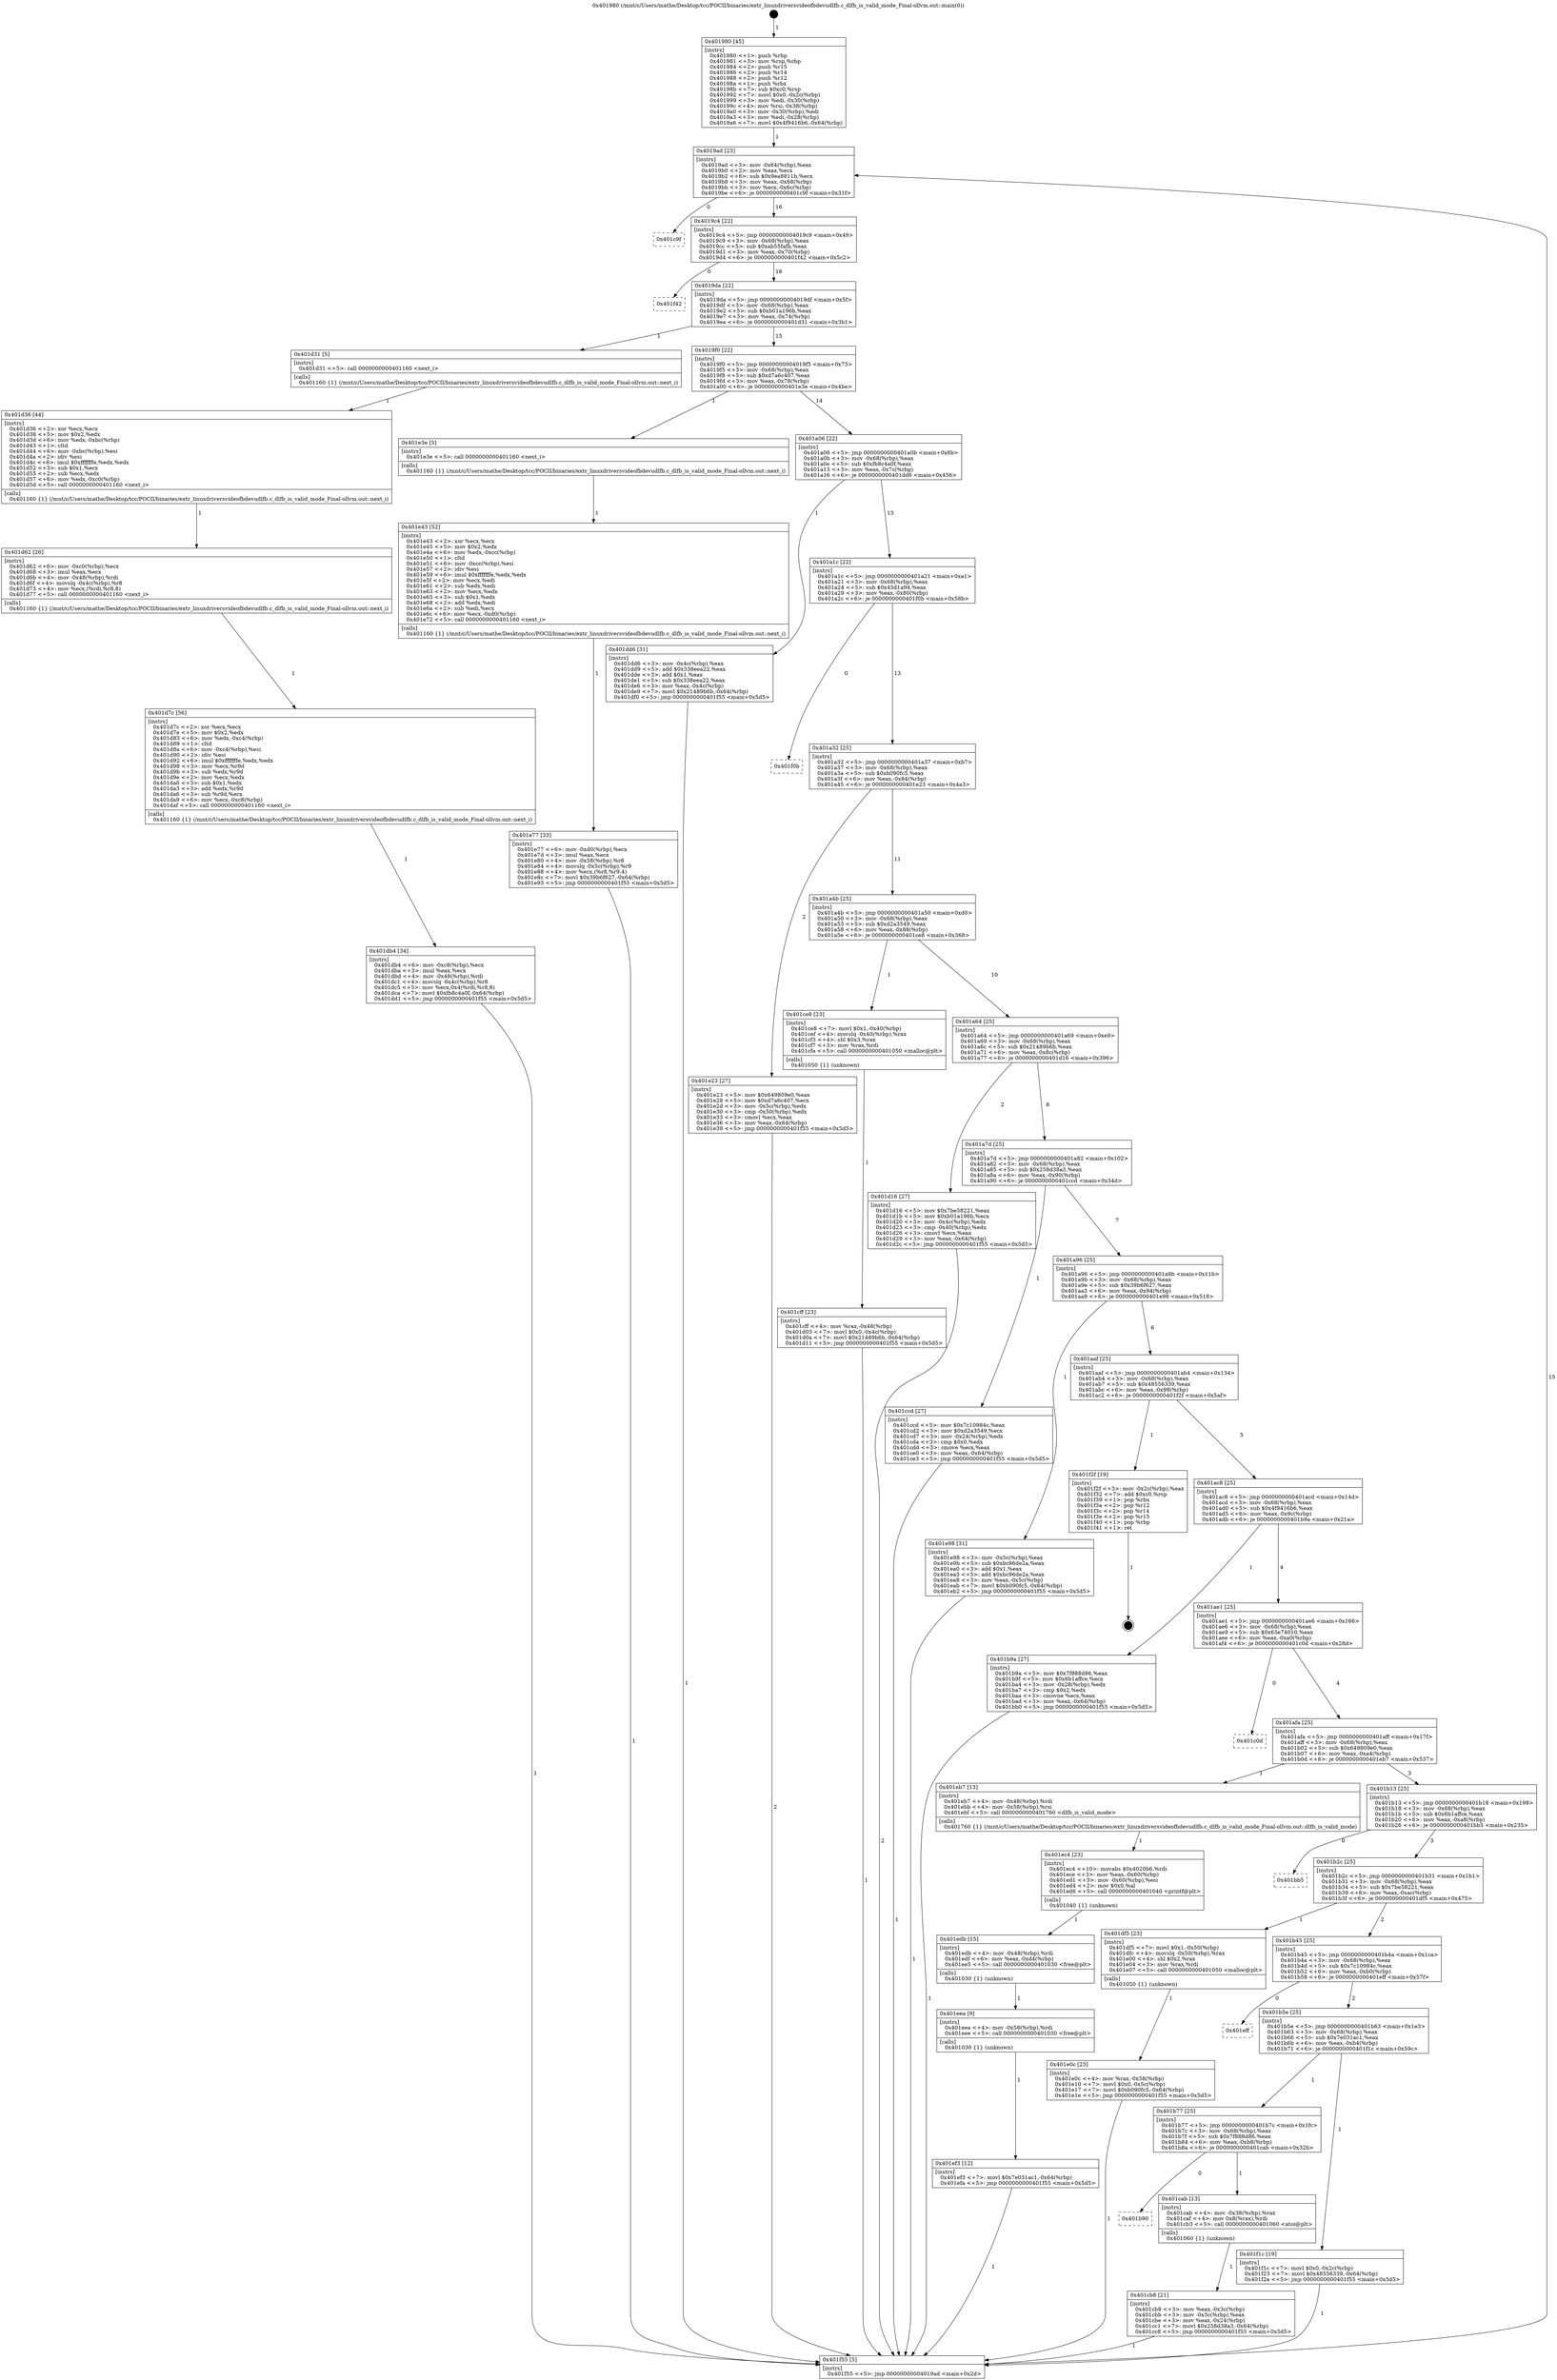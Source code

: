 digraph "0x401980" {
  label = "0x401980 (/mnt/c/Users/mathe/Desktop/tcc/POCII/binaries/extr_linuxdriversvideofbdevudlfb.c_dlfb_is_valid_mode_Final-ollvm.out::main(0))"
  labelloc = "t"
  node[shape=record]

  Entry [label="",width=0.3,height=0.3,shape=circle,fillcolor=black,style=filled]
  "0x4019ad" [label="{
     0x4019ad [23]\l
     | [instrs]\l
     &nbsp;&nbsp;0x4019ad \<+3\>: mov -0x64(%rbp),%eax\l
     &nbsp;&nbsp;0x4019b0 \<+2\>: mov %eax,%ecx\l
     &nbsp;&nbsp;0x4019b2 \<+6\>: sub $0x9ea8811b,%ecx\l
     &nbsp;&nbsp;0x4019b8 \<+3\>: mov %eax,-0x68(%rbp)\l
     &nbsp;&nbsp;0x4019bb \<+3\>: mov %ecx,-0x6c(%rbp)\l
     &nbsp;&nbsp;0x4019be \<+6\>: je 0000000000401c9f \<main+0x31f\>\l
  }"]
  "0x401c9f" [label="{
     0x401c9f\l
  }", style=dashed]
  "0x4019c4" [label="{
     0x4019c4 [22]\l
     | [instrs]\l
     &nbsp;&nbsp;0x4019c4 \<+5\>: jmp 00000000004019c9 \<main+0x49\>\l
     &nbsp;&nbsp;0x4019c9 \<+3\>: mov -0x68(%rbp),%eax\l
     &nbsp;&nbsp;0x4019cc \<+5\>: sub $0xab55fafb,%eax\l
     &nbsp;&nbsp;0x4019d1 \<+3\>: mov %eax,-0x70(%rbp)\l
     &nbsp;&nbsp;0x4019d4 \<+6\>: je 0000000000401f42 \<main+0x5c2\>\l
  }"]
  Exit [label="",width=0.3,height=0.3,shape=circle,fillcolor=black,style=filled,peripheries=2]
  "0x401f42" [label="{
     0x401f42\l
  }", style=dashed]
  "0x4019da" [label="{
     0x4019da [22]\l
     | [instrs]\l
     &nbsp;&nbsp;0x4019da \<+5\>: jmp 00000000004019df \<main+0x5f\>\l
     &nbsp;&nbsp;0x4019df \<+3\>: mov -0x68(%rbp),%eax\l
     &nbsp;&nbsp;0x4019e2 \<+5\>: sub $0xb01a196b,%eax\l
     &nbsp;&nbsp;0x4019e7 \<+3\>: mov %eax,-0x74(%rbp)\l
     &nbsp;&nbsp;0x4019ea \<+6\>: je 0000000000401d31 \<main+0x3b1\>\l
  }"]
  "0x401ef3" [label="{
     0x401ef3 [12]\l
     | [instrs]\l
     &nbsp;&nbsp;0x401ef3 \<+7\>: movl $0x7e031ac1,-0x64(%rbp)\l
     &nbsp;&nbsp;0x401efa \<+5\>: jmp 0000000000401f55 \<main+0x5d5\>\l
  }"]
  "0x401d31" [label="{
     0x401d31 [5]\l
     | [instrs]\l
     &nbsp;&nbsp;0x401d31 \<+5\>: call 0000000000401160 \<next_i\>\l
     | [calls]\l
     &nbsp;&nbsp;0x401160 \{1\} (/mnt/c/Users/mathe/Desktop/tcc/POCII/binaries/extr_linuxdriversvideofbdevudlfb.c_dlfb_is_valid_mode_Final-ollvm.out::next_i)\l
  }"]
  "0x4019f0" [label="{
     0x4019f0 [22]\l
     | [instrs]\l
     &nbsp;&nbsp;0x4019f0 \<+5\>: jmp 00000000004019f5 \<main+0x75\>\l
     &nbsp;&nbsp;0x4019f5 \<+3\>: mov -0x68(%rbp),%eax\l
     &nbsp;&nbsp;0x4019f8 \<+5\>: sub $0xd7a6c407,%eax\l
     &nbsp;&nbsp;0x4019fd \<+3\>: mov %eax,-0x78(%rbp)\l
     &nbsp;&nbsp;0x401a00 \<+6\>: je 0000000000401e3e \<main+0x4be\>\l
  }"]
  "0x401eea" [label="{
     0x401eea [9]\l
     | [instrs]\l
     &nbsp;&nbsp;0x401eea \<+4\>: mov -0x58(%rbp),%rdi\l
     &nbsp;&nbsp;0x401eee \<+5\>: call 0000000000401030 \<free@plt\>\l
     | [calls]\l
     &nbsp;&nbsp;0x401030 \{1\} (unknown)\l
  }"]
  "0x401e3e" [label="{
     0x401e3e [5]\l
     | [instrs]\l
     &nbsp;&nbsp;0x401e3e \<+5\>: call 0000000000401160 \<next_i\>\l
     | [calls]\l
     &nbsp;&nbsp;0x401160 \{1\} (/mnt/c/Users/mathe/Desktop/tcc/POCII/binaries/extr_linuxdriversvideofbdevudlfb.c_dlfb_is_valid_mode_Final-ollvm.out::next_i)\l
  }"]
  "0x401a06" [label="{
     0x401a06 [22]\l
     | [instrs]\l
     &nbsp;&nbsp;0x401a06 \<+5\>: jmp 0000000000401a0b \<main+0x8b\>\l
     &nbsp;&nbsp;0x401a0b \<+3\>: mov -0x68(%rbp),%eax\l
     &nbsp;&nbsp;0x401a0e \<+5\>: sub $0xfb8c4a0f,%eax\l
     &nbsp;&nbsp;0x401a13 \<+3\>: mov %eax,-0x7c(%rbp)\l
     &nbsp;&nbsp;0x401a16 \<+6\>: je 0000000000401dd6 \<main+0x456\>\l
  }"]
  "0x401edb" [label="{
     0x401edb [15]\l
     | [instrs]\l
     &nbsp;&nbsp;0x401edb \<+4\>: mov -0x48(%rbp),%rdi\l
     &nbsp;&nbsp;0x401edf \<+6\>: mov %eax,-0xd4(%rbp)\l
     &nbsp;&nbsp;0x401ee5 \<+5\>: call 0000000000401030 \<free@plt\>\l
     | [calls]\l
     &nbsp;&nbsp;0x401030 \{1\} (unknown)\l
  }"]
  "0x401dd6" [label="{
     0x401dd6 [31]\l
     | [instrs]\l
     &nbsp;&nbsp;0x401dd6 \<+3\>: mov -0x4c(%rbp),%eax\l
     &nbsp;&nbsp;0x401dd9 \<+5\>: add $0x338eea22,%eax\l
     &nbsp;&nbsp;0x401dde \<+3\>: add $0x1,%eax\l
     &nbsp;&nbsp;0x401de1 \<+5\>: sub $0x338eea22,%eax\l
     &nbsp;&nbsp;0x401de6 \<+3\>: mov %eax,-0x4c(%rbp)\l
     &nbsp;&nbsp;0x401de9 \<+7\>: movl $0x21489b6b,-0x64(%rbp)\l
     &nbsp;&nbsp;0x401df0 \<+5\>: jmp 0000000000401f55 \<main+0x5d5\>\l
  }"]
  "0x401a1c" [label="{
     0x401a1c [22]\l
     | [instrs]\l
     &nbsp;&nbsp;0x401a1c \<+5\>: jmp 0000000000401a21 \<main+0xa1\>\l
     &nbsp;&nbsp;0x401a21 \<+3\>: mov -0x68(%rbp),%eax\l
     &nbsp;&nbsp;0x401a24 \<+5\>: sub $0x45d1a94,%eax\l
     &nbsp;&nbsp;0x401a29 \<+3\>: mov %eax,-0x80(%rbp)\l
     &nbsp;&nbsp;0x401a2c \<+6\>: je 0000000000401f0b \<main+0x58b\>\l
  }"]
  "0x401ec4" [label="{
     0x401ec4 [23]\l
     | [instrs]\l
     &nbsp;&nbsp;0x401ec4 \<+10\>: movabs $0x4020b6,%rdi\l
     &nbsp;&nbsp;0x401ece \<+3\>: mov %eax,-0x60(%rbp)\l
     &nbsp;&nbsp;0x401ed1 \<+3\>: mov -0x60(%rbp),%esi\l
     &nbsp;&nbsp;0x401ed4 \<+2\>: mov $0x0,%al\l
     &nbsp;&nbsp;0x401ed6 \<+5\>: call 0000000000401040 \<printf@plt\>\l
     | [calls]\l
     &nbsp;&nbsp;0x401040 \{1\} (unknown)\l
  }"]
  "0x401f0b" [label="{
     0x401f0b\l
  }", style=dashed]
  "0x401a32" [label="{
     0x401a32 [25]\l
     | [instrs]\l
     &nbsp;&nbsp;0x401a32 \<+5\>: jmp 0000000000401a37 \<main+0xb7\>\l
     &nbsp;&nbsp;0x401a37 \<+3\>: mov -0x68(%rbp),%eax\l
     &nbsp;&nbsp;0x401a3a \<+5\>: sub $0xb090fc5,%eax\l
     &nbsp;&nbsp;0x401a3f \<+6\>: mov %eax,-0x84(%rbp)\l
     &nbsp;&nbsp;0x401a45 \<+6\>: je 0000000000401e23 \<main+0x4a3\>\l
  }"]
  "0x401e77" [label="{
     0x401e77 [33]\l
     | [instrs]\l
     &nbsp;&nbsp;0x401e77 \<+6\>: mov -0xd0(%rbp),%ecx\l
     &nbsp;&nbsp;0x401e7d \<+3\>: imul %eax,%ecx\l
     &nbsp;&nbsp;0x401e80 \<+4\>: mov -0x58(%rbp),%r8\l
     &nbsp;&nbsp;0x401e84 \<+4\>: movslq -0x5c(%rbp),%r9\l
     &nbsp;&nbsp;0x401e88 \<+4\>: mov %ecx,(%r8,%r9,4)\l
     &nbsp;&nbsp;0x401e8c \<+7\>: movl $0x39b6f627,-0x64(%rbp)\l
     &nbsp;&nbsp;0x401e93 \<+5\>: jmp 0000000000401f55 \<main+0x5d5\>\l
  }"]
  "0x401e23" [label="{
     0x401e23 [27]\l
     | [instrs]\l
     &nbsp;&nbsp;0x401e23 \<+5\>: mov $0x649809e0,%eax\l
     &nbsp;&nbsp;0x401e28 \<+5\>: mov $0xd7a6c407,%ecx\l
     &nbsp;&nbsp;0x401e2d \<+3\>: mov -0x5c(%rbp),%edx\l
     &nbsp;&nbsp;0x401e30 \<+3\>: cmp -0x50(%rbp),%edx\l
     &nbsp;&nbsp;0x401e33 \<+3\>: cmovl %ecx,%eax\l
     &nbsp;&nbsp;0x401e36 \<+3\>: mov %eax,-0x64(%rbp)\l
     &nbsp;&nbsp;0x401e39 \<+5\>: jmp 0000000000401f55 \<main+0x5d5\>\l
  }"]
  "0x401a4b" [label="{
     0x401a4b [25]\l
     | [instrs]\l
     &nbsp;&nbsp;0x401a4b \<+5\>: jmp 0000000000401a50 \<main+0xd0\>\l
     &nbsp;&nbsp;0x401a50 \<+3\>: mov -0x68(%rbp),%eax\l
     &nbsp;&nbsp;0x401a53 \<+5\>: sub $0xd2a3549,%eax\l
     &nbsp;&nbsp;0x401a58 \<+6\>: mov %eax,-0x88(%rbp)\l
     &nbsp;&nbsp;0x401a5e \<+6\>: je 0000000000401ce8 \<main+0x368\>\l
  }"]
  "0x401e43" [label="{
     0x401e43 [52]\l
     | [instrs]\l
     &nbsp;&nbsp;0x401e43 \<+2\>: xor %ecx,%ecx\l
     &nbsp;&nbsp;0x401e45 \<+5\>: mov $0x2,%edx\l
     &nbsp;&nbsp;0x401e4a \<+6\>: mov %edx,-0xcc(%rbp)\l
     &nbsp;&nbsp;0x401e50 \<+1\>: cltd\l
     &nbsp;&nbsp;0x401e51 \<+6\>: mov -0xcc(%rbp),%esi\l
     &nbsp;&nbsp;0x401e57 \<+2\>: idiv %esi\l
     &nbsp;&nbsp;0x401e59 \<+6\>: imul $0xfffffffe,%edx,%edx\l
     &nbsp;&nbsp;0x401e5f \<+2\>: mov %ecx,%edi\l
     &nbsp;&nbsp;0x401e61 \<+2\>: sub %edx,%edi\l
     &nbsp;&nbsp;0x401e63 \<+2\>: mov %ecx,%edx\l
     &nbsp;&nbsp;0x401e65 \<+3\>: sub $0x1,%edx\l
     &nbsp;&nbsp;0x401e68 \<+2\>: add %edx,%edi\l
     &nbsp;&nbsp;0x401e6a \<+2\>: sub %edi,%ecx\l
     &nbsp;&nbsp;0x401e6c \<+6\>: mov %ecx,-0xd0(%rbp)\l
     &nbsp;&nbsp;0x401e72 \<+5\>: call 0000000000401160 \<next_i\>\l
     | [calls]\l
     &nbsp;&nbsp;0x401160 \{1\} (/mnt/c/Users/mathe/Desktop/tcc/POCII/binaries/extr_linuxdriversvideofbdevudlfb.c_dlfb_is_valid_mode_Final-ollvm.out::next_i)\l
  }"]
  "0x401ce8" [label="{
     0x401ce8 [23]\l
     | [instrs]\l
     &nbsp;&nbsp;0x401ce8 \<+7\>: movl $0x1,-0x40(%rbp)\l
     &nbsp;&nbsp;0x401cef \<+4\>: movslq -0x40(%rbp),%rax\l
     &nbsp;&nbsp;0x401cf3 \<+4\>: shl $0x3,%rax\l
     &nbsp;&nbsp;0x401cf7 \<+3\>: mov %rax,%rdi\l
     &nbsp;&nbsp;0x401cfa \<+5\>: call 0000000000401050 \<malloc@plt\>\l
     | [calls]\l
     &nbsp;&nbsp;0x401050 \{1\} (unknown)\l
  }"]
  "0x401a64" [label="{
     0x401a64 [25]\l
     | [instrs]\l
     &nbsp;&nbsp;0x401a64 \<+5\>: jmp 0000000000401a69 \<main+0xe9\>\l
     &nbsp;&nbsp;0x401a69 \<+3\>: mov -0x68(%rbp),%eax\l
     &nbsp;&nbsp;0x401a6c \<+5\>: sub $0x21489b6b,%eax\l
     &nbsp;&nbsp;0x401a71 \<+6\>: mov %eax,-0x8c(%rbp)\l
     &nbsp;&nbsp;0x401a77 \<+6\>: je 0000000000401d16 \<main+0x396\>\l
  }"]
  "0x401e0c" [label="{
     0x401e0c [23]\l
     | [instrs]\l
     &nbsp;&nbsp;0x401e0c \<+4\>: mov %rax,-0x58(%rbp)\l
     &nbsp;&nbsp;0x401e10 \<+7\>: movl $0x0,-0x5c(%rbp)\l
     &nbsp;&nbsp;0x401e17 \<+7\>: movl $0xb090fc5,-0x64(%rbp)\l
     &nbsp;&nbsp;0x401e1e \<+5\>: jmp 0000000000401f55 \<main+0x5d5\>\l
  }"]
  "0x401d16" [label="{
     0x401d16 [27]\l
     | [instrs]\l
     &nbsp;&nbsp;0x401d16 \<+5\>: mov $0x7be58221,%eax\l
     &nbsp;&nbsp;0x401d1b \<+5\>: mov $0xb01a196b,%ecx\l
     &nbsp;&nbsp;0x401d20 \<+3\>: mov -0x4c(%rbp),%edx\l
     &nbsp;&nbsp;0x401d23 \<+3\>: cmp -0x40(%rbp),%edx\l
     &nbsp;&nbsp;0x401d26 \<+3\>: cmovl %ecx,%eax\l
     &nbsp;&nbsp;0x401d29 \<+3\>: mov %eax,-0x64(%rbp)\l
     &nbsp;&nbsp;0x401d2c \<+5\>: jmp 0000000000401f55 \<main+0x5d5\>\l
  }"]
  "0x401a7d" [label="{
     0x401a7d [25]\l
     | [instrs]\l
     &nbsp;&nbsp;0x401a7d \<+5\>: jmp 0000000000401a82 \<main+0x102\>\l
     &nbsp;&nbsp;0x401a82 \<+3\>: mov -0x68(%rbp),%eax\l
     &nbsp;&nbsp;0x401a85 \<+5\>: sub $0x258d38a3,%eax\l
     &nbsp;&nbsp;0x401a8a \<+6\>: mov %eax,-0x90(%rbp)\l
     &nbsp;&nbsp;0x401a90 \<+6\>: je 0000000000401ccd \<main+0x34d\>\l
  }"]
  "0x401db4" [label="{
     0x401db4 [34]\l
     | [instrs]\l
     &nbsp;&nbsp;0x401db4 \<+6\>: mov -0xc8(%rbp),%ecx\l
     &nbsp;&nbsp;0x401dba \<+3\>: imul %eax,%ecx\l
     &nbsp;&nbsp;0x401dbd \<+4\>: mov -0x48(%rbp),%rdi\l
     &nbsp;&nbsp;0x401dc1 \<+4\>: movslq -0x4c(%rbp),%r8\l
     &nbsp;&nbsp;0x401dc5 \<+5\>: mov %ecx,0x4(%rdi,%r8,8)\l
     &nbsp;&nbsp;0x401dca \<+7\>: movl $0xfb8c4a0f,-0x64(%rbp)\l
     &nbsp;&nbsp;0x401dd1 \<+5\>: jmp 0000000000401f55 \<main+0x5d5\>\l
  }"]
  "0x401ccd" [label="{
     0x401ccd [27]\l
     | [instrs]\l
     &nbsp;&nbsp;0x401ccd \<+5\>: mov $0x7c10984c,%eax\l
     &nbsp;&nbsp;0x401cd2 \<+5\>: mov $0xd2a3549,%ecx\l
     &nbsp;&nbsp;0x401cd7 \<+3\>: mov -0x24(%rbp),%edx\l
     &nbsp;&nbsp;0x401cda \<+3\>: cmp $0x0,%edx\l
     &nbsp;&nbsp;0x401cdd \<+3\>: cmove %ecx,%eax\l
     &nbsp;&nbsp;0x401ce0 \<+3\>: mov %eax,-0x64(%rbp)\l
     &nbsp;&nbsp;0x401ce3 \<+5\>: jmp 0000000000401f55 \<main+0x5d5\>\l
  }"]
  "0x401a96" [label="{
     0x401a96 [25]\l
     | [instrs]\l
     &nbsp;&nbsp;0x401a96 \<+5\>: jmp 0000000000401a9b \<main+0x11b\>\l
     &nbsp;&nbsp;0x401a9b \<+3\>: mov -0x68(%rbp),%eax\l
     &nbsp;&nbsp;0x401a9e \<+5\>: sub $0x39b6f627,%eax\l
     &nbsp;&nbsp;0x401aa3 \<+6\>: mov %eax,-0x94(%rbp)\l
     &nbsp;&nbsp;0x401aa9 \<+6\>: je 0000000000401e98 \<main+0x518\>\l
  }"]
  "0x401d7c" [label="{
     0x401d7c [56]\l
     | [instrs]\l
     &nbsp;&nbsp;0x401d7c \<+2\>: xor %ecx,%ecx\l
     &nbsp;&nbsp;0x401d7e \<+5\>: mov $0x2,%edx\l
     &nbsp;&nbsp;0x401d83 \<+6\>: mov %edx,-0xc4(%rbp)\l
     &nbsp;&nbsp;0x401d89 \<+1\>: cltd\l
     &nbsp;&nbsp;0x401d8a \<+6\>: mov -0xc4(%rbp),%esi\l
     &nbsp;&nbsp;0x401d90 \<+2\>: idiv %esi\l
     &nbsp;&nbsp;0x401d92 \<+6\>: imul $0xfffffffe,%edx,%edx\l
     &nbsp;&nbsp;0x401d98 \<+3\>: mov %ecx,%r9d\l
     &nbsp;&nbsp;0x401d9b \<+3\>: sub %edx,%r9d\l
     &nbsp;&nbsp;0x401d9e \<+2\>: mov %ecx,%edx\l
     &nbsp;&nbsp;0x401da0 \<+3\>: sub $0x1,%edx\l
     &nbsp;&nbsp;0x401da3 \<+3\>: add %edx,%r9d\l
     &nbsp;&nbsp;0x401da6 \<+3\>: sub %r9d,%ecx\l
     &nbsp;&nbsp;0x401da9 \<+6\>: mov %ecx,-0xc8(%rbp)\l
     &nbsp;&nbsp;0x401daf \<+5\>: call 0000000000401160 \<next_i\>\l
     | [calls]\l
     &nbsp;&nbsp;0x401160 \{1\} (/mnt/c/Users/mathe/Desktop/tcc/POCII/binaries/extr_linuxdriversvideofbdevudlfb.c_dlfb_is_valid_mode_Final-ollvm.out::next_i)\l
  }"]
  "0x401e98" [label="{
     0x401e98 [31]\l
     | [instrs]\l
     &nbsp;&nbsp;0x401e98 \<+3\>: mov -0x5c(%rbp),%eax\l
     &nbsp;&nbsp;0x401e9b \<+5\>: sub $0xbc96de2a,%eax\l
     &nbsp;&nbsp;0x401ea0 \<+3\>: add $0x1,%eax\l
     &nbsp;&nbsp;0x401ea3 \<+5\>: add $0xbc96de2a,%eax\l
     &nbsp;&nbsp;0x401ea8 \<+3\>: mov %eax,-0x5c(%rbp)\l
     &nbsp;&nbsp;0x401eab \<+7\>: movl $0xb090fc5,-0x64(%rbp)\l
     &nbsp;&nbsp;0x401eb2 \<+5\>: jmp 0000000000401f55 \<main+0x5d5\>\l
  }"]
  "0x401aaf" [label="{
     0x401aaf [25]\l
     | [instrs]\l
     &nbsp;&nbsp;0x401aaf \<+5\>: jmp 0000000000401ab4 \<main+0x134\>\l
     &nbsp;&nbsp;0x401ab4 \<+3\>: mov -0x68(%rbp),%eax\l
     &nbsp;&nbsp;0x401ab7 \<+5\>: sub $0x48556339,%eax\l
     &nbsp;&nbsp;0x401abc \<+6\>: mov %eax,-0x98(%rbp)\l
     &nbsp;&nbsp;0x401ac2 \<+6\>: je 0000000000401f2f \<main+0x5af\>\l
  }"]
  "0x401d62" [label="{
     0x401d62 [26]\l
     | [instrs]\l
     &nbsp;&nbsp;0x401d62 \<+6\>: mov -0xc0(%rbp),%ecx\l
     &nbsp;&nbsp;0x401d68 \<+3\>: imul %eax,%ecx\l
     &nbsp;&nbsp;0x401d6b \<+4\>: mov -0x48(%rbp),%rdi\l
     &nbsp;&nbsp;0x401d6f \<+4\>: movslq -0x4c(%rbp),%r8\l
     &nbsp;&nbsp;0x401d73 \<+4\>: mov %ecx,(%rdi,%r8,8)\l
     &nbsp;&nbsp;0x401d77 \<+5\>: call 0000000000401160 \<next_i\>\l
     | [calls]\l
     &nbsp;&nbsp;0x401160 \{1\} (/mnt/c/Users/mathe/Desktop/tcc/POCII/binaries/extr_linuxdriversvideofbdevudlfb.c_dlfb_is_valid_mode_Final-ollvm.out::next_i)\l
  }"]
  "0x401f2f" [label="{
     0x401f2f [19]\l
     | [instrs]\l
     &nbsp;&nbsp;0x401f2f \<+3\>: mov -0x2c(%rbp),%eax\l
     &nbsp;&nbsp;0x401f32 \<+7\>: add $0xc0,%rsp\l
     &nbsp;&nbsp;0x401f39 \<+1\>: pop %rbx\l
     &nbsp;&nbsp;0x401f3a \<+2\>: pop %r12\l
     &nbsp;&nbsp;0x401f3c \<+2\>: pop %r14\l
     &nbsp;&nbsp;0x401f3e \<+2\>: pop %r15\l
     &nbsp;&nbsp;0x401f40 \<+1\>: pop %rbp\l
     &nbsp;&nbsp;0x401f41 \<+1\>: ret\l
  }"]
  "0x401ac8" [label="{
     0x401ac8 [25]\l
     | [instrs]\l
     &nbsp;&nbsp;0x401ac8 \<+5\>: jmp 0000000000401acd \<main+0x14d\>\l
     &nbsp;&nbsp;0x401acd \<+3\>: mov -0x68(%rbp),%eax\l
     &nbsp;&nbsp;0x401ad0 \<+5\>: sub $0x4f9416b6,%eax\l
     &nbsp;&nbsp;0x401ad5 \<+6\>: mov %eax,-0x9c(%rbp)\l
     &nbsp;&nbsp;0x401adb \<+6\>: je 0000000000401b9a \<main+0x21a\>\l
  }"]
  "0x401d36" [label="{
     0x401d36 [44]\l
     | [instrs]\l
     &nbsp;&nbsp;0x401d36 \<+2\>: xor %ecx,%ecx\l
     &nbsp;&nbsp;0x401d38 \<+5\>: mov $0x2,%edx\l
     &nbsp;&nbsp;0x401d3d \<+6\>: mov %edx,-0xbc(%rbp)\l
     &nbsp;&nbsp;0x401d43 \<+1\>: cltd\l
     &nbsp;&nbsp;0x401d44 \<+6\>: mov -0xbc(%rbp),%esi\l
     &nbsp;&nbsp;0x401d4a \<+2\>: idiv %esi\l
     &nbsp;&nbsp;0x401d4c \<+6\>: imul $0xfffffffe,%edx,%edx\l
     &nbsp;&nbsp;0x401d52 \<+3\>: sub $0x1,%ecx\l
     &nbsp;&nbsp;0x401d55 \<+2\>: sub %ecx,%edx\l
     &nbsp;&nbsp;0x401d57 \<+6\>: mov %edx,-0xc0(%rbp)\l
     &nbsp;&nbsp;0x401d5d \<+5\>: call 0000000000401160 \<next_i\>\l
     | [calls]\l
     &nbsp;&nbsp;0x401160 \{1\} (/mnt/c/Users/mathe/Desktop/tcc/POCII/binaries/extr_linuxdriversvideofbdevudlfb.c_dlfb_is_valid_mode_Final-ollvm.out::next_i)\l
  }"]
  "0x401b9a" [label="{
     0x401b9a [27]\l
     | [instrs]\l
     &nbsp;&nbsp;0x401b9a \<+5\>: mov $0x7f888d86,%eax\l
     &nbsp;&nbsp;0x401b9f \<+5\>: mov $0x6b1affce,%ecx\l
     &nbsp;&nbsp;0x401ba4 \<+3\>: mov -0x28(%rbp),%edx\l
     &nbsp;&nbsp;0x401ba7 \<+3\>: cmp $0x2,%edx\l
     &nbsp;&nbsp;0x401baa \<+3\>: cmovne %ecx,%eax\l
     &nbsp;&nbsp;0x401bad \<+3\>: mov %eax,-0x64(%rbp)\l
     &nbsp;&nbsp;0x401bb0 \<+5\>: jmp 0000000000401f55 \<main+0x5d5\>\l
  }"]
  "0x401ae1" [label="{
     0x401ae1 [25]\l
     | [instrs]\l
     &nbsp;&nbsp;0x401ae1 \<+5\>: jmp 0000000000401ae6 \<main+0x166\>\l
     &nbsp;&nbsp;0x401ae6 \<+3\>: mov -0x68(%rbp),%eax\l
     &nbsp;&nbsp;0x401ae9 \<+5\>: sub $0x63e74010,%eax\l
     &nbsp;&nbsp;0x401aee \<+6\>: mov %eax,-0xa0(%rbp)\l
     &nbsp;&nbsp;0x401af4 \<+6\>: je 0000000000401c0d \<main+0x28d\>\l
  }"]
  "0x401f55" [label="{
     0x401f55 [5]\l
     | [instrs]\l
     &nbsp;&nbsp;0x401f55 \<+5\>: jmp 00000000004019ad \<main+0x2d\>\l
  }"]
  "0x401980" [label="{
     0x401980 [45]\l
     | [instrs]\l
     &nbsp;&nbsp;0x401980 \<+1\>: push %rbp\l
     &nbsp;&nbsp;0x401981 \<+3\>: mov %rsp,%rbp\l
     &nbsp;&nbsp;0x401984 \<+2\>: push %r15\l
     &nbsp;&nbsp;0x401986 \<+2\>: push %r14\l
     &nbsp;&nbsp;0x401988 \<+2\>: push %r12\l
     &nbsp;&nbsp;0x40198a \<+1\>: push %rbx\l
     &nbsp;&nbsp;0x40198b \<+7\>: sub $0xc0,%rsp\l
     &nbsp;&nbsp;0x401992 \<+7\>: movl $0x0,-0x2c(%rbp)\l
     &nbsp;&nbsp;0x401999 \<+3\>: mov %edi,-0x30(%rbp)\l
     &nbsp;&nbsp;0x40199c \<+4\>: mov %rsi,-0x38(%rbp)\l
     &nbsp;&nbsp;0x4019a0 \<+3\>: mov -0x30(%rbp),%edi\l
     &nbsp;&nbsp;0x4019a3 \<+3\>: mov %edi,-0x28(%rbp)\l
     &nbsp;&nbsp;0x4019a6 \<+7\>: movl $0x4f9416b6,-0x64(%rbp)\l
  }"]
  "0x401cff" [label="{
     0x401cff [23]\l
     | [instrs]\l
     &nbsp;&nbsp;0x401cff \<+4\>: mov %rax,-0x48(%rbp)\l
     &nbsp;&nbsp;0x401d03 \<+7\>: movl $0x0,-0x4c(%rbp)\l
     &nbsp;&nbsp;0x401d0a \<+7\>: movl $0x21489b6b,-0x64(%rbp)\l
     &nbsp;&nbsp;0x401d11 \<+5\>: jmp 0000000000401f55 \<main+0x5d5\>\l
  }"]
  "0x401c0d" [label="{
     0x401c0d\l
  }", style=dashed]
  "0x401afa" [label="{
     0x401afa [25]\l
     | [instrs]\l
     &nbsp;&nbsp;0x401afa \<+5\>: jmp 0000000000401aff \<main+0x17f\>\l
     &nbsp;&nbsp;0x401aff \<+3\>: mov -0x68(%rbp),%eax\l
     &nbsp;&nbsp;0x401b02 \<+5\>: sub $0x649809e0,%eax\l
     &nbsp;&nbsp;0x401b07 \<+6\>: mov %eax,-0xa4(%rbp)\l
     &nbsp;&nbsp;0x401b0d \<+6\>: je 0000000000401eb7 \<main+0x537\>\l
  }"]
  "0x401cb8" [label="{
     0x401cb8 [21]\l
     | [instrs]\l
     &nbsp;&nbsp;0x401cb8 \<+3\>: mov %eax,-0x3c(%rbp)\l
     &nbsp;&nbsp;0x401cbb \<+3\>: mov -0x3c(%rbp),%eax\l
     &nbsp;&nbsp;0x401cbe \<+3\>: mov %eax,-0x24(%rbp)\l
     &nbsp;&nbsp;0x401cc1 \<+7\>: movl $0x258d38a3,-0x64(%rbp)\l
     &nbsp;&nbsp;0x401cc8 \<+5\>: jmp 0000000000401f55 \<main+0x5d5\>\l
  }"]
  "0x401eb7" [label="{
     0x401eb7 [13]\l
     | [instrs]\l
     &nbsp;&nbsp;0x401eb7 \<+4\>: mov -0x48(%rbp),%rdi\l
     &nbsp;&nbsp;0x401ebb \<+4\>: mov -0x58(%rbp),%rsi\l
     &nbsp;&nbsp;0x401ebf \<+5\>: call 0000000000401760 \<dlfb_is_valid_mode\>\l
     | [calls]\l
     &nbsp;&nbsp;0x401760 \{1\} (/mnt/c/Users/mathe/Desktop/tcc/POCII/binaries/extr_linuxdriversvideofbdevudlfb.c_dlfb_is_valid_mode_Final-ollvm.out::dlfb_is_valid_mode)\l
  }"]
  "0x401b13" [label="{
     0x401b13 [25]\l
     | [instrs]\l
     &nbsp;&nbsp;0x401b13 \<+5\>: jmp 0000000000401b18 \<main+0x198\>\l
     &nbsp;&nbsp;0x401b18 \<+3\>: mov -0x68(%rbp),%eax\l
     &nbsp;&nbsp;0x401b1b \<+5\>: sub $0x6b1affce,%eax\l
     &nbsp;&nbsp;0x401b20 \<+6\>: mov %eax,-0xa8(%rbp)\l
     &nbsp;&nbsp;0x401b26 \<+6\>: je 0000000000401bb5 \<main+0x235\>\l
  }"]
  "0x401b90" [label="{
     0x401b90\l
  }", style=dashed]
  "0x401bb5" [label="{
     0x401bb5\l
  }", style=dashed]
  "0x401b2c" [label="{
     0x401b2c [25]\l
     | [instrs]\l
     &nbsp;&nbsp;0x401b2c \<+5\>: jmp 0000000000401b31 \<main+0x1b1\>\l
     &nbsp;&nbsp;0x401b31 \<+3\>: mov -0x68(%rbp),%eax\l
     &nbsp;&nbsp;0x401b34 \<+5\>: sub $0x7be58221,%eax\l
     &nbsp;&nbsp;0x401b39 \<+6\>: mov %eax,-0xac(%rbp)\l
     &nbsp;&nbsp;0x401b3f \<+6\>: je 0000000000401df5 \<main+0x475\>\l
  }"]
  "0x401cab" [label="{
     0x401cab [13]\l
     | [instrs]\l
     &nbsp;&nbsp;0x401cab \<+4\>: mov -0x38(%rbp),%rax\l
     &nbsp;&nbsp;0x401caf \<+4\>: mov 0x8(%rax),%rdi\l
     &nbsp;&nbsp;0x401cb3 \<+5\>: call 0000000000401060 \<atoi@plt\>\l
     | [calls]\l
     &nbsp;&nbsp;0x401060 \{1\} (unknown)\l
  }"]
  "0x401df5" [label="{
     0x401df5 [23]\l
     | [instrs]\l
     &nbsp;&nbsp;0x401df5 \<+7\>: movl $0x1,-0x50(%rbp)\l
     &nbsp;&nbsp;0x401dfc \<+4\>: movslq -0x50(%rbp),%rax\l
     &nbsp;&nbsp;0x401e00 \<+4\>: shl $0x2,%rax\l
     &nbsp;&nbsp;0x401e04 \<+3\>: mov %rax,%rdi\l
     &nbsp;&nbsp;0x401e07 \<+5\>: call 0000000000401050 \<malloc@plt\>\l
     | [calls]\l
     &nbsp;&nbsp;0x401050 \{1\} (unknown)\l
  }"]
  "0x401b45" [label="{
     0x401b45 [25]\l
     | [instrs]\l
     &nbsp;&nbsp;0x401b45 \<+5\>: jmp 0000000000401b4a \<main+0x1ca\>\l
     &nbsp;&nbsp;0x401b4a \<+3\>: mov -0x68(%rbp),%eax\l
     &nbsp;&nbsp;0x401b4d \<+5\>: sub $0x7c10984c,%eax\l
     &nbsp;&nbsp;0x401b52 \<+6\>: mov %eax,-0xb0(%rbp)\l
     &nbsp;&nbsp;0x401b58 \<+6\>: je 0000000000401eff \<main+0x57f\>\l
  }"]
  "0x401b77" [label="{
     0x401b77 [25]\l
     | [instrs]\l
     &nbsp;&nbsp;0x401b77 \<+5\>: jmp 0000000000401b7c \<main+0x1fc\>\l
     &nbsp;&nbsp;0x401b7c \<+3\>: mov -0x68(%rbp),%eax\l
     &nbsp;&nbsp;0x401b7f \<+5\>: sub $0x7f888d86,%eax\l
     &nbsp;&nbsp;0x401b84 \<+6\>: mov %eax,-0xb8(%rbp)\l
     &nbsp;&nbsp;0x401b8a \<+6\>: je 0000000000401cab \<main+0x32b\>\l
  }"]
  "0x401eff" [label="{
     0x401eff\l
  }", style=dashed]
  "0x401b5e" [label="{
     0x401b5e [25]\l
     | [instrs]\l
     &nbsp;&nbsp;0x401b5e \<+5\>: jmp 0000000000401b63 \<main+0x1e3\>\l
     &nbsp;&nbsp;0x401b63 \<+3\>: mov -0x68(%rbp),%eax\l
     &nbsp;&nbsp;0x401b66 \<+5\>: sub $0x7e031ac1,%eax\l
     &nbsp;&nbsp;0x401b6b \<+6\>: mov %eax,-0xb4(%rbp)\l
     &nbsp;&nbsp;0x401b71 \<+6\>: je 0000000000401f1c \<main+0x59c\>\l
  }"]
  "0x401f1c" [label="{
     0x401f1c [19]\l
     | [instrs]\l
     &nbsp;&nbsp;0x401f1c \<+7\>: movl $0x0,-0x2c(%rbp)\l
     &nbsp;&nbsp;0x401f23 \<+7\>: movl $0x48556339,-0x64(%rbp)\l
     &nbsp;&nbsp;0x401f2a \<+5\>: jmp 0000000000401f55 \<main+0x5d5\>\l
  }"]
  Entry -> "0x401980" [label=" 1"]
  "0x4019ad" -> "0x401c9f" [label=" 0"]
  "0x4019ad" -> "0x4019c4" [label=" 16"]
  "0x401f2f" -> Exit [label=" 1"]
  "0x4019c4" -> "0x401f42" [label=" 0"]
  "0x4019c4" -> "0x4019da" [label=" 16"]
  "0x401f1c" -> "0x401f55" [label=" 1"]
  "0x4019da" -> "0x401d31" [label=" 1"]
  "0x4019da" -> "0x4019f0" [label=" 15"]
  "0x401ef3" -> "0x401f55" [label=" 1"]
  "0x4019f0" -> "0x401e3e" [label=" 1"]
  "0x4019f0" -> "0x401a06" [label=" 14"]
  "0x401eea" -> "0x401ef3" [label=" 1"]
  "0x401a06" -> "0x401dd6" [label=" 1"]
  "0x401a06" -> "0x401a1c" [label=" 13"]
  "0x401edb" -> "0x401eea" [label=" 1"]
  "0x401a1c" -> "0x401f0b" [label=" 0"]
  "0x401a1c" -> "0x401a32" [label=" 13"]
  "0x401ec4" -> "0x401edb" [label=" 1"]
  "0x401a32" -> "0x401e23" [label=" 2"]
  "0x401a32" -> "0x401a4b" [label=" 11"]
  "0x401eb7" -> "0x401ec4" [label=" 1"]
  "0x401a4b" -> "0x401ce8" [label=" 1"]
  "0x401a4b" -> "0x401a64" [label=" 10"]
  "0x401e98" -> "0x401f55" [label=" 1"]
  "0x401a64" -> "0x401d16" [label=" 2"]
  "0x401a64" -> "0x401a7d" [label=" 8"]
  "0x401e77" -> "0x401f55" [label=" 1"]
  "0x401a7d" -> "0x401ccd" [label=" 1"]
  "0x401a7d" -> "0x401a96" [label=" 7"]
  "0x401e43" -> "0x401e77" [label=" 1"]
  "0x401a96" -> "0x401e98" [label=" 1"]
  "0x401a96" -> "0x401aaf" [label=" 6"]
  "0x401e3e" -> "0x401e43" [label=" 1"]
  "0x401aaf" -> "0x401f2f" [label=" 1"]
  "0x401aaf" -> "0x401ac8" [label=" 5"]
  "0x401e23" -> "0x401f55" [label=" 2"]
  "0x401ac8" -> "0x401b9a" [label=" 1"]
  "0x401ac8" -> "0x401ae1" [label=" 4"]
  "0x401b9a" -> "0x401f55" [label=" 1"]
  "0x401980" -> "0x4019ad" [label=" 1"]
  "0x401f55" -> "0x4019ad" [label=" 15"]
  "0x401e0c" -> "0x401f55" [label=" 1"]
  "0x401ae1" -> "0x401c0d" [label=" 0"]
  "0x401ae1" -> "0x401afa" [label=" 4"]
  "0x401df5" -> "0x401e0c" [label=" 1"]
  "0x401afa" -> "0x401eb7" [label=" 1"]
  "0x401afa" -> "0x401b13" [label=" 3"]
  "0x401dd6" -> "0x401f55" [label=" 1"]
  "0x401b13" -> "0x401bb5" [label=" 0"]
  "0x401b13" -> "0x401b2c" [label=" 3"]
  "0x401db4" -> "0x401f55" [label=" 1"]
  "0x401b2c" -> "0x401df5" [label=" 1"]
  "0x401b2c" -> "0x401b45" [label=" 2"]
  "0x401d7c" -> "0x401db4" [label=" 1"]
  "0x401b45" -> "0x401eff" [label=" 0"]
  "0x401b45" -> "0x401b5e" [label=" 2"]
  "0x401d36" -> "0x401d62" [label=" 1"]
  "0x401b5e" -> "0x401f1c" [label=" 1"]
  "0x401b5e" -> "0x401b77" [label=" 1"]
  "0x401d62" -> "0x401d7c" [label=" 1"]
  "0x401b77" -> "0x401cab" [label=" 1"]
  "0x401b77" -> "0x401b90" [label=" 0"]
  "0x401cab" -> "0x401cb8" [label=" 1"]
  "0x401cb8" -> "0x401f55" [label=" 1"]
  "0x401ccd" -> "0x401f55" [label=" 1"]
  "0x401ce8" -> "0x401cff" [label=" 1"]
  "0x401cff" -> "0x401f55" [label=" 1"]
  "0x401d16" -> "0x401f55" [label=" 2"]
  "0x401d31" -> "0x401d36" [label=" 1"]
}
